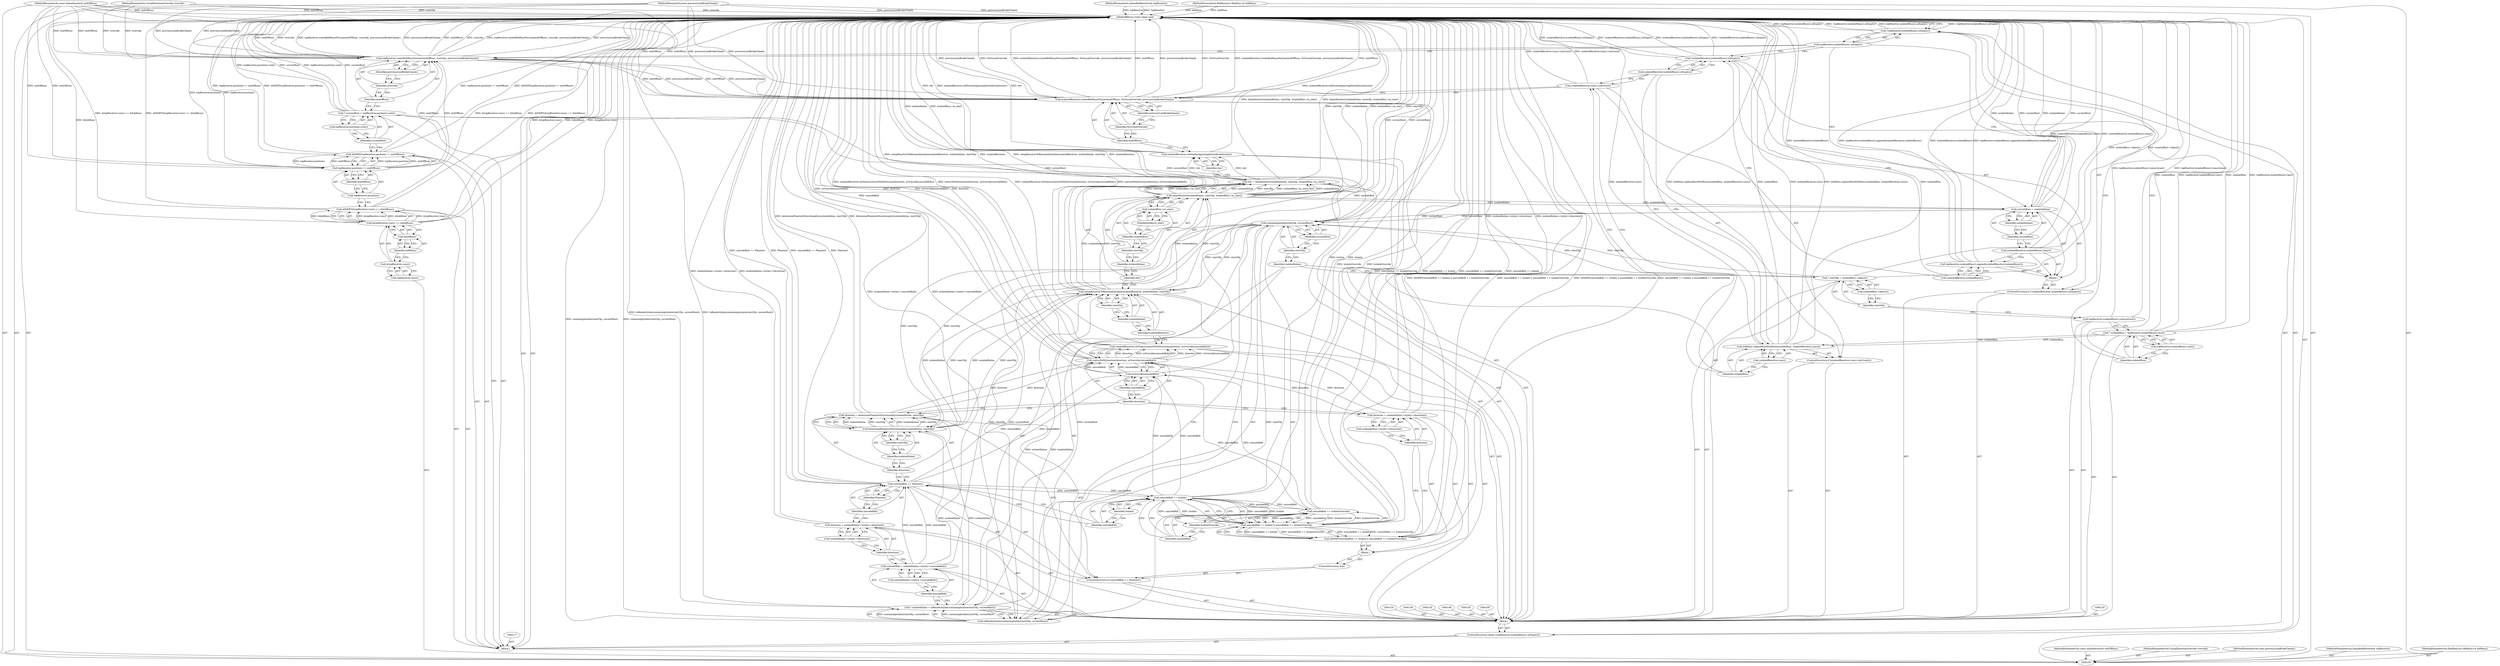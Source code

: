 digraph "1_Chrome_248a92c21c20c14b5983680c50e1d8b73fc79a2f" {
"1000215" [label="(MethodReturn,static inline void)"];
"1000103" [label="(MethodParameterIn,const InlineIterator& endOfRuns)"];
"1000377" [label="(MethodParameterOut,const InlineIterator& endOfRuns)"];
"1000104" [label="(MethodParameterIn,VisualDirectionOverride override)"];
"1000378" [label="(MethodParameterOut,VisualDirectionOverride override)"];
"1000105" [label="(MethodParameterIn,bool previousLineBrokeCleanly)"];
"1000379" [label="(MethodParameterOut,bool previousLineBrokeCleanly)"];
"1000101" [label="(MethodParameterIn,InlineBidiResolver& topResolver)"];
"1000375" [label="(MethodParameterOut,InlineBidiResolver& topResolver)"];
"1000102" [label="(MethodParameterIn,BidiRunList<BidiRun>& bidiRuns)"];
"1000376" [label="(MethodParameterOut,BidiRunList<BidiRun>& bidiRuns)"];
"1000133" [label="(Call,topResolver.isolatedRuns().removeLast())"];
"1000135" [label="(Call,* startObj = isolatedRun->object())"];
"1000136" [label="(Identifier,startObj)"];
"1000137" [label="(Call,isolatedRun->object())"];
"1000139" [label="(Call,* isolatedInline = toRenderInline(containingIsolate(startObj, currentRoot)))"];
"1000140" [label="(Identifier,isolatedInline)"];
"1000141" [label="(Call,toRenderInline(containingIsolate(startObj, currentRoot)))"];
"1000142" [label="(Call,containingIsolate(startObj, currentRoot))"];
"1000143" [label="(Identifier,startObj)"];
"1000144" [label="(Identifier,currentRoot)"];
"1000147" [label="(Call,unicodeBidi = isolatedInline->style()->unicodeBidi())"];
"1000148" [label="(Identifier,unicodeBidi)"];
"1000149" [label="(Call,isolatedInline->style()->unicodeBidi())"];
"1000151" [label="(Call,direction = isolatedInline->style()->direction())"];
"1000152" [label="(Identifier,direction)"];
"1000153" [label="(Call,isolatedInline->style()->direction())"];
"1000155" [label="(Call,unicodeBidi == Plaintext)"];
"1000156" [label="(Identifier,unicodeBidi)"];
"1000157" [label="(Identifier,Plaintext)"];
"1000154" [label="(ControlStructure,if (unicodeBidi == Plaintext))"];
"1000106" [label="(Block,)"];
"1000158" [label="(Call,direction = determinePlaintextDirectionality(isolatedInline, startObj))"];
"1000159" [label="(Identifier,direction)"];
"1000160" [label="(Call,determinePlaintextDirectionality(isolatedInline, startObj))"];
"1000161" [label="(Identifier,isolatedInline)"];
"1000162" [label="(Identifier,startObj)"];
"1000164" [label="(Block,)"];
"1000163" [label="(ControlStructure,else)"];
"1000165" [label="(Call,ASSERT(unicodeBidi == Isolate || unicodeBidi == IsolateOverride))"];
"1000166" [label="(Call,unicodeBidi == Isolate || unicodeBidi == IsolateOverride)"];
"1000167" [label="(Call,unicodeBidi == Isolate)"];
"1000168" [label="(Identifier,unicodeBidi)"];
"1000169" [label="(Identifier,Isolate)"];
"1000170" [label="(Call,unicodeBidi == IsolateOverride)"];
"1000171" [label="(Identifier,unicodeBidi)"];
"1000172" [label="(Identifier,IsolateOverride)"];
"1000173" [label="(Call,direction = isolatedInline->style()->direction())"];
"1000174" [label="(Identifier,direction)"];
"1000175" [label="(Call,isolatedInline->style()->direction())"];
"1000177" [label="(Call,statusWithDirection(direction, isOverride(unicodeBidi)))"];
"1000178" [label="(Identifier,direction)"];
"1000179" [label="(Call,isOverride(unicodeBidi))"];
"1000180" [label="(Identifier,unicodeBidi)"];
"1000176" [label="(Call,isolatedResolver.setStatus(statusWithDirection(direction, isOverride(unicodeBidi))))"];
"1000182" [label="(Identifier,isolatedResolver)"];
"1000183" [label="(Identifier,isolatedInline)"];
"1000184" [label="(Identifier,startObj)"];
"1000181" [label="(Call,setupResolverToResumeInIsolate(isolatedResolver, isolatedInline, startObj))"];
"1000186" [label="(Call,iter = InlineIterator(isolatedInline, startObj, isolatedRun->m_start))"];
"1000187" [label="(Identifier,iter)"];
"1000188" [label="(Call,InlineIterator(isolatedInline, startObj, isolatedRun->m_start))"];
"1000189" [label="(Identifier,isolatedInline)"];
"1000190" [label="(Identifier,startObj)"];
"1000191" [label="(Call,isolatedRun->m_start)"];
"1000192" [label="(Identifier,isolatedRun)"];
"1000128" [label="(Block,)"];
"1000193" [label="(FieldIdentifier,m_start)"];
"1000108" [label="(Call,&topResolver.runs() == &bidiRuns)"];
"1000109" [label="(Call,&topResolver.runs())"];
"1000110" [label="(Call,topResolver.runs())"];
"1000111" [label="(Call,&bidiRuns)"];
"1000112" [label="(Identifier,bidiRuns)"];
"1000107" [label="(Call,ASSERT(&topResolver.runs() == &bidiRuns))"];
"1000195" [label="(Identifier,iter)"];
"1000194" [label="(Call,isolatedResolver.setPositionIgnoringNestedIsolates(iter))"];
"1000197" [label="(Identifier,endOfRuns)"];
"1000198" [label="(Identifier,NoVisualOverride)"];
"1000199" [label="(Identifier,previousLineBrokeCleanly)"];
"1000196" [label="(Call,isolatedResolver.createBidiRunsForLine(endOfRuns, NoVisualOverride, previousLineBrokeCleanly))"];
"1000201" [label="(Call,isolatedResolver.runs().runCount())"];
"1000200" [label="(ControlStructure,if (isolatedResolver.runs().runCount()))"];
"1000202" [label="(Call,bidiRuns.replaceRunWithRuns(isolatedRun, isolatedResolver.runs()))"];
"1000203" [label="(Identifier,isolatedRun)"];
"1000204" [label="(Call,isolatedResolver.runs())"];
"1000206" [label="(Call,!isolatedResolver.isolatedRuns().isEmpty())"];
"1000207" [label="(Call,isolatedResolver.isolatedRuns().isEmpty())"];
"1000208" [label="(Block,)"];
"1000205" [label="(ControlStructure,if (!isolatedResolver.isolatedRuns().isEmpty()))"];
"1000209" [label="(Call,topResolver.isolatedRuns().append(isolatedResolver.isolatedRuns()))"];
"1000210" [label="(Call,isolatedResolver.isolatedRuns())"];
"1000211" [label="(Call,isolatedResolver.isolatedRuns().clear())"];
"1000212" [label="(Call,currentRoot = isolatedInline)"];
"1000213" [label="(Identifier,currentRoot)"];
"1000214" [label="(Identifier,isolatedInline)"];
"1000114" [label="(Call,topResolver.position() != endOfRuns)"];
"1000115" [label="(Call,topResolver.position())"];
"1000116" [label="(Identifier,endOfRuns)"];
"1000113" [label="(Call,ASSERT(topResolver.position() != endOfRuns))"];
"1000118" [label="(Call,* currentRoot = topResolver.position().root())"];
"1000119" [label="(Identifier,currentRoot)"];
"1000120" [label="(Call,topResolver.position().root())"];
"1000122" [label="(Identifier,endOfRuns)"];
"1000121" [label="(Call,topResolver.createBidiRunsForLine(endOfRuns, override, previousLineBrokeCleanly))"];
"1000123" [label="(Identifier,override)"];
"1000124" [label="(Identifier,previousLineBrokeCleanly)"];
"1000126" [label="(Call,!topResolver.isolatedRuns().isEmpty())"];
"1000127" [label="(Call,topResolver.isolatedRuns().isEmpty())"];
"1000125" [label="(ControlStructure,while (!topResolver.isolatedRuns().isEmpty()))"];
"1000130" [label="(Call,* isolatedRun = topResolver.isolatedRuns().last())"];
"1000131" [label="(Identifier,isolatedRun)"];
"1000132" [label="(Call,topResolver.isolatedRuns().last())"];
"1000215" -> "1000100"  [label="AST: "];
"1000215" -> "1000126"  [label="CFG: "];
"1000155" -> "1000215"  [label="DDG: Plaintext"];
"1000155" -> "1000215"  [label="DDG: unicodeBidi == Plaintext"];
"1000105" -> "1000215"  [label="DDG: previousLineBrokeCleanly"];
"1000181" -> "1000215"  [label="DDG: setupResolverToResumeInIsolate(isolatedResolver, isolatedInline, startObj)"];
"1000181" -> "1000215"  [label="DDG: isolatedResolver"];
"1000121" -> "1000215"  [label="DDG: endOfRuns"];
"1000121" -> "1000215"  [label="DDG: override"];
"1000121" -> "1000215"  [label="DDG: topResolver.createBidiRunsForLine(endOfRuns, override, previousLineBrokeCleanly)"];
"1000121" -> "1000215"  [label="DDG: previousLineBrokeCleanly"];
"1000118" -> "1000215"  [label="DDG: currentRoot"];
"1000118" -> "1000215"  [label="DDG: topResolver.position().root()"];
"1000196" -> "1000215"  [label="DDG: isolatedResolver.createBidiRunsForLine(endOfRuns, NoVisualOverride, previousLineBrokeCleanly)"];
"1000196" -> "1000215"  [label="DDG: endOfRuns"];
"1000196" -> "1000215"  [label="DDG: previousLineBrokeCleanly"];
"1000196" -> "1000215"  [label="DDG: NoVisualOverride"];
"1000186" -> "1000215"  [label="DDG: InlineIterator(isolatedInline, startObj, isolatedRun->m_start)"];
"1000177" -> "1000215"  [label="DDG: direction"];
"1000177" -> "1000215"  [label="DDG: isOverride(unicodeBidi)"];
"1000126" -> "1000215"  [label="DDG: !topResolver.isolatedRuns().isEmpty()"];
"1000126" -> "1000215"  [label="DDG: topResolver.isolatedRuns().isEmpty()"];
"1000170" -> "1000215"  [label="DDG: IsolateOverride"];
"1000141" -> "1000215"  [label="DDG: containingIsolate(startObj, currentRoot)"];
"1000194" -> "1000215"  [label="DDG: isolatedResolver.setPositionIgnoringNestedIsolates(iter)"];
"1000194" -> "1000215"  [label="DDG: iter"];
"1000201" -> "1000215"  [label="DDG: isolatedResolver.runs().runCount()"];
"1000107" -> "1000215"  [label="DDG: &topResolver.runs() == &bidiRuns"];
"1000107" -> "1000215"  [label="DDG: ASSERT(&topResolver.runs() == &bidiRuns)"];
"1000209" -> "1000215"  [label="DDG: topResolver.isolatedRuns().append(isolatedResolver.isolatedRuns())"];
"1000209" -> "1000215"  [label="DDG: isolatedResolver.isolatedRuns()"];
"1000167" -> "1000215"  [label="DDG: Isolate"];
"1000188" -> "1000215"  [label="DDG: startObj"];
"1000188" -> "1000215"  [label="DDG: isolatedInline"];
"1000188" -> "1000215"  [label="DDG: isolatedRun->m_start"];
"1000104" -> "1000215"  [label="DDG: override"];
"1000113" -> "1000215"  [label="DDG: topResolver.position() != endOfRuns"];
"1000113" -> "1000215"  [label="DDG: ASSERT(topResolver.position() != endOfRuns)"];
"1000158" -> "1000215"  [label="DDG: determinePlaintextDirectionality(isolatedInline, startObj)"];
"1000212" -> "1000215"  [label="DDG: isolatedInline"];
"1000212" -> "1000215"  [label="DDG: currentRoot"];
"1000206" -> "1000215"  [label="DDG: !isolatedResolver.isolatedRuns().isEmpty()"];
"1000206" -> "1000215"  [label="DDG: isolatedResolver.isolatedRuns().isEmpty()"];
"1000130" -> "1000215"  [label="DDG: topResolver.isolatedRuns().last()"];
"1000130" -> "1000215"  [label="DDG: isolatedRun"];
"1000139" -> "1000215"  [label="DDG: toRenderInline(containingIsolate(startObj, currentRoot))"];
"1000165" -> "1000215"  [label="DDG: unicodeBidi == Isolate || unicodeBidi == IsolateOverride"];
"1000165" -> "1000215"  [label="DDG: ASSERT(unicodeBidi == Isolate || unicodeBidi == IsolateOverride)"];
"1000142" -> "1000215"  [label="DDG: currentRoot"];
"1000166" -> "1000215"  [label="DDG: unicodeBidi == Isolate"];
"1000166" -> "1000215"  [label="DDG: unicodeBidi == IsolateOverride"];
"1000103" -> "1000215"  [label="DDG: endOfRuns"];
"1000202" -> "1000215"  [label="DDG: isolatedRun"];
"1000202" -> "1000215"  [label="DDG: isolatedResolver.runs()"];
"1000202" -> "1000215"  [label="DDG: bidiRuns.replaceRunWithRuns(isolatedRun, isolatedResolver.runs())"];
"1000114" -> "1000215"  [label="DDG: topResolver.position()"];
"1000179" -> "1000215"  [label="DDG: unicodeBidi"];
"1000147" -> "1000215"  [label="DDG: isolatedInline->style()->unicodeBidi()"];
"1000176" -> "1000215"  [label="DDG: isolatedResolver.setStatus(statusWithDirection(direction, isOverride(unicodeBidi)))"];
"1000176" -> "1000215"  [label="DDG: statusWithDirection(direction, isOverride(unicodeBidi))"];
"1000151" -> "1000215"  [label="DDG: isolatedInline->style()->direction()"];
"1000133" -> "1000215"  [label="DDG: topResolver.isolatedRuns().removeLast()"];
"1000102" -> "1000215"  [label="DDG: bidiRuns"];
"1000101" -> "1000215"  [label="DDG: topResolver"];
"1000211" -> "1000215"  [label="DDG: isolatedResolver.isolatedRuns().clear()"];
"1000108" -> "1000215"  [label="DDG: &bidiRuns"];
"1000108" -> "1000215"  [label="DDG: &topResolver.runs()"];
"1000135" -> "1000215"  [label="DDG: isolatedRun->object()"];
"1000173" -> "1000215"  [label="DDG: isolatedInline->style()->direction()"];
"1000103" -> "1000100"  [label="AST: "];
"1000103" -> "1000215"  [label="DDG: endOfRuns"];
"1000103" -> "1000114"  [label="DDG: endOfRuns"];
"1000103" -> "1000121"  [label="DDG: endOfRuns"];
"1000103" -> "1000196"  [label="DDG: endOfRuns"];
"1000377" -> "1000100"  [label="AST: "];
"1000104" -> "1000100"  [label="AST: "];
"1000104" -> "1000215"  [label="DDG: override"];
"1000104" -> "1000121"  [label="DDG: override"];
"1000378" -> "1000100"  [label="AST: "];
"1000105" -> "1000100"  [label="AST: "];
"1000105" -> "1000215"  [label="DDG: previousLineBrokeCleanly"];
"1000105" -> "1000121"  [label="DDG: previousLineBrokeCleanly"];
"1000105" -> "1000196"  [label="DDG: previousLineBrokeCleanly"];
"1000379" -> "1000100"  [label="AST: "];
"1000101" -> "1000100"  [label="AST: "];
"1000101" -> "1000215"  [label="DDG: topResolver"];
"1000375" -> "1000100"  [label="AST: "];
"1000102" -> "1000100"  [label="AST: "];
"1000102" -> "1000215"  [label="DDG: bidiRuns"];
"1000376" -> "1000100"  [label="AST: "];
"1000133" -> "1000128"  [label="AST: "];
"1000133" -> "1000130"  [label="CFG: "];
"1000136" -> "1000133"  [label="CFG: "];
"1000133" -> "1000215"  [label="DDG: topResolver.isolatedRuns().removeLast()"];
"1000135" -> "1000128"  [label="AST: "];
"1000135" -> "1000137"  [label="CFG: "];
"1000136" -> "1000135"  [label="AST: "];
"1000137" -> "1000135"  [label="AST: "];
"1000140" -> "1000135"  [label="CFG: "];
"1000135" -> "1000215"  [label="DDG: isolatedRun->object()"];
"1000135" -> "1000142"  [label="DDG: startObj"];
"1000136" -> "1000135"  [label="AST: "];
"1000136" -> "1000133"  [label="CFG: "];
"1000137" -> "1000136"  [label="CFG: "];
"1000137" -> "1000135"  [label="AST: "];
"1000137" -> "1000136"  [label="CFG: "];
"1000135" -> "1000137"  [label="CFG: "];
"1000139" -> "1000128"  [label="AST: "];
"1000139" -> "1000141"  [label="CFG: "];
"1000140" -> "1000139"  [label="AST: "];
"1000141" -> "1000139"  [label="AST: "];
"1000148" -> "1000139"  [label="CFG: "];
"1000139" -> "1000215"  [label="DDG: toRenderInline(containingIsolate(startObj, currentRoot))"];
"1000141" -> "1000139"  [label="DDG: containingIsolate(startObj, currentRoot)"];
"1000139" -> "1000160"  [label="DDG: isolatedInline"];
"1000139" -> "1000181"  [label="DDG: isolatedInline"];
"1000140" -> "1000139"  [label="AST: "];
"1000140" -> "1000135"  [label="CFG: "];
"1000143" -> "1000140"  [label="CFG: "];
"1000141" -> "1000139"  [label="AST: "];
"1000141" -> "1000142"  [label="CFG: "];
"1000142" -> "1000141"  [label="AST: "];
"1000139" -> "1000141"  [label="CFG: "];
"1000141" -> "1000215"  [label="DDG: containingIsolate(startObj, currentRoot)"];
"1000141" -> "1000139"  [label="DDG: containingIsolate(startObj, currentRoot)"];
"1000142" -> "1000141"  [label="DDG: startObj"];
"1000142" -> "1000141"  [label="DDG: currentRoot"];
"1000142" -> "1000141"  [label="AST: "];
"1000142" -> "1000144"  [label="CFG: "];
"1000143" -> "1000142"  [label="AST: "];
"1000144" -> "1000142"  [label="AST: "];
"1000141" -> "1000142"  [label="CFG: "];
"1000142" -> "1000215"  [label="DDG: currentRoot"];
"1000142" -> "1000141"  [label="DDG: startObj"];
"1000142" -> "1000141"  [label="DDG: currentRoot"];
"1000135" -> "1000142"  [label="DDG: startObj"];
"1000212" -> "1000142"  [label="DDG: currentRoot"];
"1000118" -> "1000142"  [label="DDG: currentRoot"];
"1000142" -> "1000160"  [label="DDG: startObj"];
"1000142" -> "1000181"  [label="DDG: startObj"];
"1000143" -> "1000142"  [label="AST: "];
"1000143" -> "1000140"  [label="CFG: "];
"1000144" -> "1000143"  [label="CFG: "];
"1000144" -> "1000142"  [label="AST: "];
"1000144" -> "1000143"  [label="CFG: "];
"1000142" -> "1000144"  [label="CFG: "];
"1000147" -> "1000128"  [label="AST: "];
"1000147" -> "1000149"  [label="CFG: "];
"1000148" -> "1000147"  [label="AST: "];
"1000149" -> "1000147"  [label="AST: "];
"1000152" -> "1000147"  [label="CFG: "];
"1000147" -> "1000215"  [label="DDG: isolatedInline->style()->unicodeBidi()"];
"1000147" -> "1000155"  [label="DDG: unicodeBidi"];
"1000148" -> "1000147"  [label="AST: "];
"1000148" -> "1000139"  [label="CFG: "];
"1000149" -> "1000148"  [label="CFG: "];
"1000149" -> "1000147"  [label="AST: "];
"1000149" -> "1000148"  [label="CFG: "];
"1000147" -> "1000149"  [label="CFG: "];
"1000151" -> "1000128"  [label="AST: "];
"1000151" -> "1000153"  [label="CFG: "];
"1000152" -> "1000151"  [label="AST: "];
"1000153" -> "1000151"  [label="AST: "];
"1000156" -> "1000151"  [label="CFG: "];
"1000151" -> "1000215"  [label="DDG: isolatedInline->style()->direction()"];
"1000152" -> "1000151"  [label="AST: "];
"1000152" -> "1000147"  [label="CFG: "];
"1000153" -> "1000152"  [label="CFG: "];
"1000153" -> "1000151"  [label="AST: "];
"1000153" -> "1000152"  [label="CFG: "];
"1000151" -> "1000153"  [label="CFG: "];
"1000155" -> "1000154"  [label="AST: "];
"1000155" -> "1000157"  [label="CFG: "];
"1000156" -> "1000155"  [label="AST: "];
"1000157" -> "1000155"  [label="AST: "];
"1000159" -> "1000155"  [label="CFG: "];
"1000168" -> "1000155"  [label="CFG: "];
"1000155" -> "1000215"  [label="DDG: Plaintext"];
"1000155" -> "1000215"  [label="DDG: unicodeBidi == Plaintext"];
"1000147" -> "1000155"  [label="DDG: unicodeBidi"];
"1000155" -> "1000167"  [label="DDG: unicodeBidi"];
"1000155" -> "1000179"  [label="DDG: unicodeBidi"];
"1000156" -> "1000155"  [label="AST: "];
"1000156" -> "1000151"  [label="CFG: "];
"1000157" -> "1000156"  [label="CFG: "];
"1000157" -> "1000155"  [label="AST: "];
"1000157" -> "1000156"  [label="CFG: "];
"1000155" -> "1000157"  [label="CFG: "];
"1000154" -> "1000128"  [label="AST: "];
"1000155" -> "1000154"  [label="AST: "];
"1000158" -> "1000154"  [label="AST: "];
"1000163" -> "1000154"  [label="AST: "];
"1000106" -> "1000100"  [label="AST: "];
"1000107" -> "1000106"  [label="AST: "];
"1000113" -> "1000106"  [label="AST: "];
"1000117" -> "1000106"  [label="AST: "];
"1000118" -> "1000106"  [label="AST: "];
"1000121" -> "1000106"  [label="AST: "];
"1000125" -> "1000106"  [label="AST: "];
"1000158" -> "1000154"  [label="AST: "];
"1000158" -> "1000160"  [label="CFG: "];
"1000159" -> "1000158"  [label="AST: "];
"1000160" -> "1000158"  [label="AST: "];
"1000178" -> "1000158"  [label="CFG: "];
"1000158" -> "1000215"  [label="DDG: determinePlaintextDirectionality(isolatedInline, startObj)"];
"1000160" -> "1000158"  [label="DDG: isolatedInline"];
"1000160" -> "1000158"  [label="DDG: startObj"];
"1000158" -> "1000177"  [label="DDG: direction"];
"1000159" -> "1000158"  [label="AST: "];
"1000159" -> "1000155"  [label="CFG: "];
"1000161" -> "1000159"  [label="CFG: "];
"1000160" -> "1000158"  [label="AST: "];
"1000160" -> "1000162"  [label="CFG: "];
"1000161" -> "1000160"  [label="AST: "];
"1000162" -> "1000160"  [label="AST: "];
"1000158" -> "1000160"  [label="CFG: "];
"1000160" -> "1000158"  [label="DDG: isolatedInline"];
"1000160" -> "1000158"  [label="DDG: startObj"];
"1000139" -> "1000160"  [label="DDG: isolatedInline"];
"1000142" -> "1000160"  [label="DDG: startObj"];
"1000160" -> "1000181"  [label="DDG: isolatedInline"];
"1000160" -> "1000181"  [label="DDG: startObj"];
"1000161" -> "1000160"  [label="AST: "];
"1000161" -> "1000159"  [label="CFG: "];
"1000162" -> "1000161"  [label="CFG: "];
"1000162" -> "1000160"  [label="AST: "];
"1000162" -> "1000161"  [label="CFG: "];
"1000160" -> "1000162"  [label="CFG: "];
"1000164" -> "1000163"  [label="AST: "];
"1000165" -> "1000164"  [label="AST: "];
"1000173" -> "1000164"  [label="AST: "];
"1000163" -> "1000154"  [label="AST: "];
"1000164" -> "1000163"  [label="AST: "];
"1000165" -> "1000164"  [label="AST: "];
"1000165" -> "1000166"  [label="CFG: "];
"1000166" -> "1000165"  [label="AST: "];
"1000174" -> "1000165"  [label="CFG: "];
"1000165" -> "1000215"  [label="DDG: unicodeBidi == Isolate || unicodeBidi == IsolateOverride"];
"1000165" -> "1000215"  [label="DDG: ASSERT(unicodeBidi == Isolate || unicodeBidi == IsolateOverride)"];
"1000166" -> "1000165"  [label="DDG: unicodeBidi == Isolate"];
"1000166" -> "1000165"  [label="DDG: unicodeBidi == IsolateOverride"];
"1000166" -> "1000165"  [label="AST: "];
"1000166" -> "1000167"  [label="CFG: "];
"1000166" -> "1000170"  [label="CFG: "];
"1000167" -> "1000166"  [label="AST: "];
"1000170" -> "1000166"  [label="AST: "];
"1000165" -> "1000166"  [label="CFG: "];
"1000166" -> "1000215"  [label="DDG: unicodeBidi == Isolate"];
"1000166" -> "1000215"  [label="DDG: unicodeBidi == IsolateOverride"];
"1000166" -> "1000165"  [label="DDG: unicodeBidi == Isolate"];
"1000166" -> "1000165"  [label="DDG: unicodeBidi == IsolateOverride"];
"1000167" -> "1000166"  [label="DDG: unicodeBidi"];
"1000167" -> "1000166"  [label="DDG: Isolate"];
"1000170" -> "1000166"  [label="DDG: unicodeBidi"];
"1000170" -> "1000166"  [label="DDG: IsolateOverride"];
"1000167" -> "1000166"  [label="AST: "];
"1000167" -> "1000169"  [label="CFG: "];
"1000168" -> "1000167"  [label="AST: "];
"1000169" -> "1000167"  [label="AST: "];
"1000171" -> "1000167"  [label="CFG: "];
"1000166" -> "1000167"  [label="CFG: "];
"1000167" -> "1000215"  [label="DDG: Isolate"];
"1000167" -> "1000166"  [label="DDG: unicodeBidi"];
"1000167" -> "1000166"  [label="DDG: Isolate"];
"1000155" -> "1000167"  [label="DDG: unicodeBidi"];
"1000167" -> "1000170"  [label="DDG: unicodeBidi"];
"1000167" -> "1000179"  [label="DDG: unicodeBidi"];
"1000168" -> "1000167"  [label="AST: "];
"1000168" -> "1000155"  [label="CFG: "];
"1000169" -> "1000168"  [label="CFG: "];
"1000169" -> "1000167"  [label="AST: "];
"1000169" -> "1000168"  [label="CFG: "];
"1000167" -> "1000169"  [label="CFG: "];
"1000170" -> "1000166"  [label="AST: "];
"1000170" -> "1000172"  [label="CFG: "];
"1000171" -> "1000170"  [label="AST: "];
"1000172" -> "1000170"  [label="AST: "];
"1000166" -> "1000170"  [label="CFG: "];
"1000170" -> "1000215"  [label="DDG: IsolateOverride"];
"1000170" -> "1000166"  [label="DDG: unicodeBidi"];
"1000170" -> "1000166"  [label="DDG: IsolateOverride"];
"1000167" -> "1000170"  [label="DDG: unicodeBidi"];
"1000170" -> "1000179"  [label="DDG: unicodeBidi"];
"1000171" -> "1000170"  [label="AST: "];
"1000171" -> "1000167"  [label="CFG: "];
"1000172" -> "1000171"  [label="CFG: "];
"1000172" -> "1000170"  [label="AST: "];
"1000172" -> "1000171"  [label="CFG: "];
"1000170" -> "1000172"  [label="CFG: "];
"1000173" -> "1000164"  [label="AST: "];
"1000173" -> "1000175"  [label="CFG: "];
"1000174" -> "1000173"  [label="AST: "];
"1000175" -> "1000173"  [label="AST: "];
"1000178" -> "1000173"  [label="CFG: "];
"1000173" -> "1000215"  [label="DDG: isolatedInline->style()->direction()"];
"1000173" -> "1000177"  [label="DDG: direction"];
"1000174" -> "1000173"  [label="AST: "];
"1000174" -> "1000165"  [label="CFG: "];
"1000175" -> "1000174"  [label="CFG: "];
"1000175" -> "1000173"  [label="AST: "];
"1000175" -> "1000174"  [label="CFG: "];
"1000173" -> "1000175"  [label="CFG: "];
"1000177" -> "1000176"  [label="AST: "];
"1000177" -> "1000179"  [label="CFG: "];
"1000178" -> "1000177"  [label="AST: "];
"1000179" -> "1000177"  [label="AST: "];
"1000176" -> "1000177"  [label="CFG: "];
"1000177" -> "1000215"  [label="DDG: direction"];
"1000177" -> "1000215"  [label="DDG: isOverride(unicodeBidi)"];
"1000177" -> "1000176"  [label="DDG: direction"];
"1000177" -> "1000176"  [label="DDG: isOverride(unicodeBidi)"];
"1000158" -> "1000177"  [label="DDG: direction"];
"1000173" -> "1000177"  [label="DDG: direction"];
"1000179" -> "1000177"  [label="DDG: unicodeBidi"];
"1000178" -> "1000177"  [label="AST: "];
"1000178" -> "1000158"  [label="CFG: "];
"1000178" -> "1000173"  [label="CFG: "];
"1000180" -> "1000178"  [label="CFG: "];
"1000179" -> "1000177"  [label="AST: "];
"1000179" -> "1000180"  [label="CFG: "];
"1000180" -> "1000179"  [label="AST: "];
"1000177" -> "1000179"  [label="CFG: "];
"1000179" -> "1000215"  [label="DDG: unicodeBidi"];
"1000179" -> "1000177"  [label="DDG: unicodeBidi"];
"1000167" -> "1000179"  [label="DDG: unicodeBidi"];
"1000170" -> "1000179"  [label="DDG: unicodeBidi"];
"1000155" -> "1000179"  [label="DDG: unicodeBidi"];
"1000180" -> "1000179"  [label="AST: "];
"1000180" -> "1000178"  [label="CFG: "];
"1000179" -> "1000180"  [label="CFG: "];
"1000176" -> "1000128"  [label="AST: "];
"1000176" -> "1000177"  [label="CFG: "];
"1000177" -> "1000176"  [label="AST: "];
"1000182" -> "1000176"  [label="CFG: "];
"1000176" -> "1000215"  [label="DDG: isolatedResolver.setStatus(statusWithDirection(direction, isOverride(unicodeBidi)))"];
"1000176" -> "1000215"  [label="DDG: statusWithDirection(direction, isOverride(unicodeBidi))"];
"1000177" -> "1000176"  [label="DDG: direction"];
"1000177" -> "1000176"  [label="DDG: isOverride(unicodeBidi)"];
"1000182" -> "1000181"  [label="AST: "];
"1000182" -> "1000176"  [label="CFG: "];
"1000183" -> "1000182"  [label="CFG: "];
"1000183" -> "1000181"  [label="AST: "];
"1000183" -> "1000182"  [label="CFG: "];
"1000184" -> "1000183"  [label="CFG: "];
"1000184" -> "1000181"  [label="AST: "];
"1000184" -> "1000183"  [label="CFG: "];
"1000181" -> "1000184"  [label="CFG: "];
"1000181" -> "1000128"  [label="AST: "];
"1000181" -> "1000184"  [label="CFG: "];
"1000182" -> "1000181"  [label="AST: "];
"1000183" -> "1000181"  [label="AST: "];
"1000184" -> "1000181"  [label="AST: "];
"1000187" -> "1000181"  [label="CFG: "];
"1000181" -> "1000215"  [label="DDG: setupResolverToResumeInIsolate(isolatedResolver, isolatedInline, startObj)"];
"1000181" -> "1000215"  [label="DDG: isolatedResolver"];
"1000139" -> "1000181"  [label="DDG: isolatedInline"];
"1000160" -> "1000181"  [label="DDG: isolatedInline"];
"1000160" -> "1000181"  [label="DDG: startObj"];
"1000142" -> "1000181"  [label="DDG: startObj"];
"1000181" -> "1000188"  [label="DDG: isolatedInline"];
"1000181" -> "1000188"  [label="DDG: startObj"];
"1000186" -> "1000128"  [label="AST: "];
"1000186" -> "1000188"  [label="CFG: "];
"1000187" -> "1000186"  [label="AST: "];
"1000188" -> "1000186"  [label="AST: "];
"1000195" -> "1000186"  [label="CFG: "];
"1000186" -> "1000215"  [label="DDG: InlineIterator(isolatedInline, startObj, isolatedRun->m_start)"];
"1000188" -> "1000186"  [label="DDG: isolatedInline"];
"1000188" -> "1000186"  [label="DDG: startObj"];
"1000188" -> "1000186"  [label="DDG: isolatedRun->m_start"];
"1000186" -> "1000194"  [label="DDG: iter"];
"1000187" -> "1000186"  [label="AST: "];
"1000187" -> "1000181"  [label="CFG: "];
"1000189" -> "1000187"  [label="CFG: "];
"1000188" -> "1000186"  [label="AST: "];
"1000188" -> "1000191"  [label="CFG: "];
"1000189" -> "1000188"  [label="AST: "];
"1000190" -> "1000188"  [label="AST: "];
"1000191" -> "1000188"  [label="AST: "];
"1000186" -> "1000188"  [label="CFG: "];
"1000188" -> "1000215"  [label="DDG: startObj"];
"1000188" -> "1000215"  [label="DDG: isolatedInline"];
"1000188" -> "1000215"  [label="DDG: isolatedRun->m_start"];
"1000188" -> "1000186"  [label="DDG: isolatedInline"];
"1000188" -> "1000186"  [label="DDG: startObj"];
"1000188" -> "1000186"  [label="DDG: isolatedRun->m_start"];
"1000181" -> "1000188"  [label="DDG: isolatedInline"];
"1000181" -> "1000188"  [label="DDG: startObj"];
"1000188" -> "1000212"  [label="DDG: isolatedInline"];
"1000189" -> "1000188"  [label="AST: "];
"1000189" -> "1000187"  [label="CFG: "];
"1000190" -> "1000189"  [label="CFG: "];
"1000190" -> "1000188"  [label="AST: "];
"1000190" -> "1000189"  [label="CFG: "];
"1000192" -> "1000190"  [label="CFG: "];
"1000191" -> "1000188"  [label="AST: "];
"1000191" -> "1000193"  [label="CFG: "];
"1000192" -> "1000191"  [label="AST: "];
"1000193" -> "1000191"  [label="AST: "];
"1000188" -> "1000191"  [label="CFG: "];
"1000192" -> "1000191"  [label="AST: "];
"1000192" -> "1000190"  [label="CFG: "];
"1000193" -> "1000192"  [label="CFG: "];
"1000128" -> "1000125"  [label="AST: "];
"1000129" -> "1000128"  [label="AST: "];
"1000130" -> "1000128"  [label="AST: "];
"1000133" -> "1000128"  [label="AST: "];
"1000134" -> "1000128"  [label="AST: "];
"1000135" -> "1000128"  [label="AST: "];
"1000138" -> "1000128"  [label="AST: "];
"1000139" -> "1000128"  [label="AST: "];
"1000145" -> "1000128"  [label="AST: "];
"1000146" -> "1000128"  [label="AST: "];
"1000147" -> "1000128"  [label="AST: "];
"1000150" -> "1000128"  [label="AST: "];
"1000151" -> "1000128"  [label="AST: "];
"1000154" -> "1000128"  [label="AST: "];
"1000176" -> "1000128"  [label="AST: "];
"1000181" -> "1000128"  [label="AST: "];
"1000185" -> "1000128"  [label="AST: "];
"1000186" -> "1000128"  [label="AST: "];
"1000194" -> "1000128"  [label="AST: "];
"1000196" -> "1000128"  [label="AST: "];
"1000200" -> "1000128"  [label="AST: "];
"1000205" -> "1000128"  [label="AST: "];
"1000193" -> "1000191"  [label="AST: "];
"1000193" -> "1000192"  [label="CFG: "];
"1000191" -> "1000193"  [label="CFG: "];
"1000108" -> "1000107"  [label="AST: "];
"1000108" -> "1000111"  [label="CFG: "];
"1000109" -> "1000108"  [label="AST: "];
"1000111" -> "1000108"  [label="AST: "];
"1000107" -> "1000108"  [label="CFG: "];
"1000108" -> "1000215"  [label="DDG: &bidiRuns"];
"1000108" -> "1000215"  [label="DDG: &topResolver.runs()"];
"1000108" -> "1000107"  [label="DDG: &topResolver.runs()"];
"1000108" -> "1000107"  [label="DDG: &bidiRuns"];
"1000109" -> "1000108"  [label="AST: "];
"1000109" -> "1000110"  [label="CFG: "];
"1000110" -> "1000109"  [label="AST: "];
"1000112" -> "1000109"  [label="CFG: "];
"1000110" -> "1000109"  [label="AST: "];
"1000110" -> "1000100"  [label="CFG: "];
"1000109" -> "1000110"  [label="CFG: "];
"1000111" -> "1000108"  [label="AST: "];
"1000111" -> "1000112"  [label="CFG: "];
"1000112" -> "1000111"  [label="AST: "];
"1000108" -> "1000111"  [label="CFG: "];
"1000112" -> "1000111"  [label="AST: "];
"1000112" -> "1000109"  [label="CFG: "];
"1000111" -> "1000112"  [label="CFG: "];
"1000107" -> "1000106"  [label="AST: "];
"1000107" -> "1000108"  [label="CFG: "];
"1000108" -> "1000107"  [label="AST: "];
"1000115" -> "1000107"  [label="CFG: "];
"1000107" -> "1000215"  [label="DDG: &topResolver.runs() == &bidiRuns"];
"1000107" -> "1000215"  [label="DDG: ASSERT(&topResolver.runs() == &bidiRuns)"];
"1000108" -> "1000107"  [label="DDG: &topResolver.runs()"];
"1000108" -> "1000107"  [label="DDG: &bidiRuns"];
"1000195" -> "1000194"  [label="AST: "];
"1000195" -> "1000186"  [label="CFG: "];
"1000194" -> "1000195"  [label="CFG: "];
"1000194" -> "1000128"  [label="AST: "];
"1000194" -> "1000195"  [label="CFG: "];
"1000195" -> "1000194"  [label="AST: "];
"1000197" -> "1000194"  [label="CFG: "];
"1000194" -> "1000215"  [label="DDG: isolatedResolver.setPositionIgnoringNestedIsolates(iter)"];
"1000194" -> "1000215"  [label="DDG: iter"];
"1000186" -> "1000194"  [label="DDG: iter"];
"1000197" -> "1000196"  [label="AST: "];
"1000197" -> "1000194"  [label="CFG: "];
"1000198" -> "1000197"  [label="CFG: "];
"1000198" -> "1000196"  [label="AST: "];
"1000198" -> "1000197"  [label="CFG: "];
"1000199" -> "1000198"  [label="CFG: "];
"1000199" -> "1000196"  [label="AST: "];
"1000199" -> "1000198"  [label="CFG: "];
"1000196" -> "1000199"  [label="CFG: "];
"1000196" -> "1000128"  [label="AST: "];
"1000196" -> "1000199"  [label="CFG: "];
"1000197" -> "1000196"  [label="AST: "];
"1000198" -> "1000196"  [label="AST: "];
"1000199" -> "1000196"  [label="AST: "];
"1000201" -> "1000196"  [label="CFG: "];
"1000196" -> "1000215"  [label="DDG: isolatedResolver.createBidiRunsForLine(endOfRuns, NoVisualOverride, previousLineBrokeCleanly)"];
"1000196" -> "1000215"  [label="DDG: endOfRuns"];
"1000196" -> "1000215"  [label="DDG: previousLineBrokeCleanly"];
"1000196" -> "1000215"  [label="DDG: NoVisualOverride"];
"1000121" -> "1000196"  [label="DDG: endOfRuns"];
"1000121" -> "1000196"  [label="DDG: previousLineBrokeCleanly"];
"1000103" -> "1000196"  [label="DDG: endOfRuns"];
"1000105" -> "1000196"  [label="DDG: previousLineBrokeCleanly"];
"1000201" -> "1000200"  [label="AST: "];
"1000201" -> "1000196"  [label="CFG: "];
"1000203" -> "1000201"  [label="CFG: "];
"1000207" -> "1000201"  [label="CFG: "];
"1000201" -> "1000215"  [label="DDG: isolatedResolver.runs().runCount()"];
"1000200" -> "1000128"  [label="AST: "];
"1000201" -> "1000200"  [label="AST: "];
"1000202" -> "1000200"  [label="AST: "];
"1000202" -> "1000200"  [label="AST: "];
"1000202" -> "1000204"  [label="CFG: "];
"1000203" -> "1000202"  [label="AST: "];
"1000204" -> "1000202"  [label="AST: "];
"1000207" -> "1000202"  [label="CFG: "];
"1000202" -> "1000215"  [label="DDG: isolatedRun"];
"1000202" -> "1000215"  [label="DDG: isolatedResolver.runs()"];
"1000202" -> "1000215"  [label="DDG: bidiRuns.replaceRunWithRuns(isolatedRun, isolatedResolver.runs())"];
"1000130" -> "1000202"  [label="DDG: isolatedRun"];
"1000203" -> "1000202"  [label="AST: "];
"1000203" -> "1000201"  [label="CFG: "];
"1000204" -> "1000203"  [label="CFG: "];
"1000204" -> "1000202"  [label="AST: "];
"1000204" -> "1000203"  [label="CFG: "];
"1000202" -> "1000204"  [label="CFG: "];
"1000206" -> "1000205"  [label="AST: "];
"1000206" -> "1000207"  [label="CFG: "];
"1000207" -> "1000206"  [label="AST: "];
"1000127" -> "1000206"  [label="CFG: "];
"1000210" -> "1000206"  [label="CFG: "];
"1000206" -> "1000215"  [label="DDG: !isolatedResolver.isolatedRuns().isEmpty()"];
"1000206" -> "1000215"  [label="DDG: isolatedResolver.isolatedRuns().isEmpty()"];
"1000207" -> "1000206"  [label="AST: "];
"1000207" -> "1000202"  [label="CFG: "];
"1000207" -> "1000201"  [label="CFG: "];
"1000206" -> "1000207"  [label="CFG: "];
"1000208" -> "1000205"  [label="AST: "];
"1000209" -> "1000208"  [label="AST: "];
"1000211" -> "1000208"  [label="AST: "];
"1000212" -> "1000208"  [label="AST: "];
"1000205" -> "1000128"  [label="AST: "];
"1000206" -> "1000205"  [label="AST: "];
"1000208" -> "1000205"  [label="AST: "];
"1000209" -> "1000208"  [label="AST: "];
"1000209" -> "1000210"  [label="CFG: "];
"1000210" -> "1000209"  [label="AST: "];
"1000211" -> "1000209"  [label="CFG: "];
"1000209" -> "1000215"  [label="DDG: topResolver.isolatedRuns().append(isolatedResolver.isolatedRuns())"];
"1000209" -> "1000215"  [label="DDG: isolatedResolver.isolatedRuns()"];
"1000210" -> "1000209"  [label="AST: "];
"1000210" -> "1000206"  [label="CFG: "];
"1000209" -> "1000210"  [label="CFG: "];
"1000211" -> "1000208"  [label="AST: "];
"1000211" -> "1000209"  [label="CFG: "];
"1000213" -> "1000211"  [label="CFG: "];
"1000211" -> "1000215"  [label="DDG: isolatedResolver.isolatedRuns().clear()"];
"1000212" -> "1000208"  [label="AST: "];
"1000212" -> "1000214"  [label="CFG: "];
"1000213" -> "1000212"  [label="AST: "];
"1000214" -> "1000212"  [label="AST: "];
"1000127" -> "1000212"  [label="CFG: "];
"1000212" -> "1000215"  [label="DDG: isolatedInline"];
"1000212" -> "1000215"  [label="DDG: currentRoot"];
"1000212" -> "1000142"  [label="DDG: currentRoot"];
"1000188" -> "1000212"  [label="DDG: isolatedInline"];
"1000213" -> "1000212"  [label="AST: "];
"1000213" -> "1000211"  [label="CFG: "];
"1000214" -> "1000213"  [label="CFG: "];
"1000214" -> "1000212"  [label="AST: "];
"1000214" -> "1000213"  [label="CFG: "];
"1000212" -> "1000214"  [label="CFG: "];
"1000114" -> "1000113"  [label="AST: "];
"1000114" -> "1000116"  [label="CFG: "];
"1000115" -> "1000114"  [label="AST: "];
"1000116" -> "1000114"  [label="AST: "];
"1000113" -> "1000114"  [label="CFG: "];
"1000114" -> "1000215"  [label="DDG: topResolver.position()"];
"1000114" -> "1000113"  [label="DDG: topResolver.position()"];
"1000114" -> "1000113"  [label="DDG: endOfRuns"];
"1000103" -> "1000114"  [label="DDG: endOfRuns"];
"1000114" -> "1000121"  [label="DDG: endOfRuns"];
"1000115" -> "1000114"  [label="AST: "];
"1000115" -> "1000107"  [label="CFG: "];
"1000116" -> "1000115"  [label="CFG: "];
"1000116" -> "1000114"  [label="AST: "];
"1000116" -> "1000115"  [label="CFG: "];
"1000114" -> "1000116"  [label="CFG: "];
"1000113" -> "1000106"  [label="AST: "];
"1000113" -> "1000114"  [label="CFG: "];
"1000114" -> "1000113"  [label="AST: "];
"1000119" -> "1000113"  [label="CFG: "];
"1000113" -> "1000215"  [label="DDG: topResolver.position() != endOfRuns"];
"1000113" -> "1000215"  [label="DDG: ASSERT(topResolver.position() != endOfRuns)"];
"1000114" -> "1000113"  [label="DDG: topResolver.position()"];
"1000114" -> "1000113"  [label="DDG: endOfRuns"];
"1000118" -> "1000106"  [label="AST: "];
"1000118" -> "1000120"  [label="CFG: "];
"1000119" -> "1000118"  [label="AST: "];
"1000120" -> "1000118"  [label="AST: "];
"1000122" -> "1000118"  [label="CFG: "];
"1000118" -> "1000215"  [label="DDG: currentRoot"];
"1000118" -> "1000215"  [label="DDG: topResolver.position().root()"];
"1000118" -> "1000142"  [label="DDG: currentRoot"];
"1000119" -> "1000118"  [label="AST: "];
"1000119" -> "1000113"  [label="CFG: "];
"1000120" -> "1000119"  [label="CFG: "];
"1000120" -> "1000118"  [label="AST: "];
"1000120" -> "1000119"  [label="CFG: "];
"1000118" -> "1000120"  [label="CFG: "];
"1000122" -> "1000121"  [label="AST: "];
"1000122" -> "1000118"  [label="CFG: "];
"1000123" -> "1000122"  [label="CFG: "];
"1000121" -> "1000106"  [label="AST: "];
"1000121" -> "1000124"  [label="CFG: "];
"1000122" -> "1000121"  [label="AST: "];
"1000123" -> "1000121"  [label="AST: "];
"1000124" -> "1000121"  [label="AST: "];
"1000127" -> "1000121"  [label="CFG: "];
"1000121" -> "1000215"  [label="DDG: endOfRuns"];
"1000121" -> "1000215"  [label="DDG: override"];
"1000121" -> "1000215"  [label="DDG: topResolver.createBidiRunsForLine(endOfRuns, override, previousLineBrokeCleanly)"];
"1000121" -> "1000215"  [label="DDG: previousLineBrokeCleanly"];
"1000114" -> "1000121"  [label="DDG: endOfRuns"];
"1000103" -> "1000121"  [label="DDG: endOfRuns"];
"1000104" -> "1000121"  [label="DDG: override"];
"1000105" -> "1000121"  [label="DDG: previousLineBrokeCleanly"];
"1000121" -> "1000196"  [label="DDG: endOfRuns"];
"1000121" -> "1000196"  [label="DDG: previousLineBrokeCleanly"];
"1000123" -> "1000121"  [label="AST: "];
"1000123" -> "1000122"  [label="CFG: "];
"1000124" -> "1000123"  [label="CFG: "];
"1000124" -> "1000121"  [label="AST: "];
"1000124" -> "1000123"  [label="CFG: "];
"1000121" -> "1000124"  [label="CFG: "];
"1000126" -> "1000125"  [label="AST: "];
"1000126" -> "1000127"  [label="CFG: "];
"1000127" -> "1000126"  [label="AST: "];
"1000131" -> "1000126"  [label="CFG: "];
"1000215" -> "1000126"  [label="CFG: "];
"1000126" -> "1000215"  [label="DDG: !topResolver.isolatedRuns().isEmpty()"];
"1000126" -> "1000215"  [label="DDG: topResolver.isolatedRuns().isEmpty()"];
"1000127" -> "1000126"  [label="AST: "];
"1000127" -> "1000212"  [label="CFG: "];
"1000127" -> "1000206"  [label="CFG: "];
"1000127" -> "1000121"  [label="CFG: "];
"1000126" -> "1000127"  [label="CFG: "];
"1000125" -> "1000106"  [label="AST: "];
"1000126" -> "1000125"  [label="AST: "];
"1000128" -> "1000125"  [label="AST: "];
"1000130" -> "1000128"  [label="AST: "];
"1000130" -> "1000132"  [label="CFG: "];
"1000131" -> "1000130"  [label="AST: "];
"1000132" -> "1000130"  [label="AST: "];
"1000133" -> "1000130"  [label="CFG: "];
"1000130" -> "1000215"  [label="DDG: topResolver.isolatedRuns().last()"];
"1000130" -> "1000215"  [label="DDG: isolatedRun"];
"1000130" -> "1000202"  [label="DDG: isolatedRun"];
"1000131" -> "1000130"  [label="AST: "];
"1000131" -> "1000126"  [label="CFG: "];
"1000132" -> "1000131"  [label="CFG: "];
"1000132" -> "1000130"  [label="AST: "];
"1000132" -> "1000131"  [label="CFG: "];
"1000130" -> "1000132"  [label="CFG: "];
}
